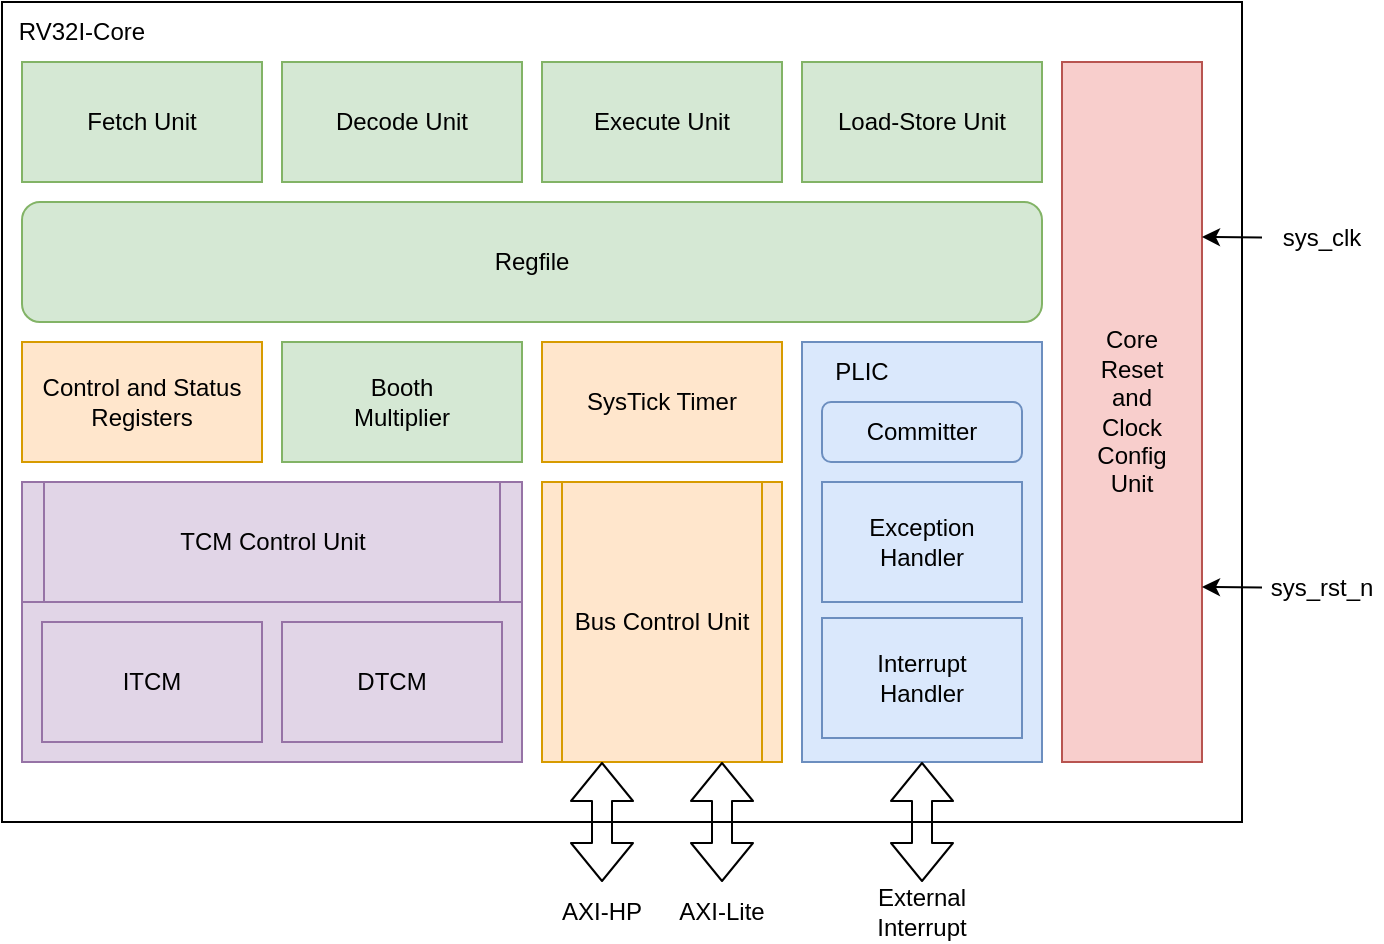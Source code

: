 <mxfile>
    <diagram id="R47-Xvt1OQQCrOgyqOVw" name="第 1 页">
        <mxGraphModel dx="762" dy="574" grid="1" gridSize="10" guides="1" tooltips="1" connect="1" arrows="1" fold="1" page="1" pageScale="1" pageWidth="1169" pageHeight="1654" math="0" shadow="0">
            <root>
                <mxCell id="0"/>
                <mxCell id="1" parent="0"/>
                <mxCell id="2" value="" style="rounded=0;whiteSpace=wrap;html=1;" vertex="1" parent="1">
                    <mxGeometry x="400" y="560" width="620" height="410" as="geometry"/>
                </mxCell>
                <mxCell id="3" value="RV32I-Core" style="text;html=1;strokeColor=none;fillColor=none;align=center;verticalAlign=middle;whiteSpace=wrap;rounded=0;" vertex="1" parent="1">
                    <mxGeometry x="400" y="560" width="80" height="30" as="geometry"/>
                </mxCell>
                <mxCell id="4" value="" style="rounded=0;whiteSpace=wrap;html=1;fillColor=#e1d5e7;strokeColor=#9673a6;" vertex="1" parent="1">
                    <mxGeometry x="410" y="860" width="250" height="80" as="geometry"/>
                </mxCell>
                <mxCell id="9" value="Fetch Unit" style="rounded=0;whiteSpace=wrap;html=1;fillColor=#d5e8d4;strokeColor=#82b366;" vertex="1" parent="1">
                    <mxGeometry x="410" y="590" width="120" height="60" as="geometry"/>
                </mxCell>
                <mxCell id="10" value="Decode Unit" style="rounded=0;whiteSpace=wrap;html=1;fillColor=#d5e8d4;strokeColor=#82b366;" vertex="1" parent="1">
                    <mxGeometry x="540" y="590" width="120" height="60" as="geometry"/>
                </mxCell>
                <mxCell id="11" value="Execute Unit" style="rounded=0;whiteSpace=wrap;html=1;fillColor=#d5e8d4;strokeColor=#82b366;" vertex="1" parent="1">
                    <mxGeometry x="670" y="590" width="120" height="60" as="geometry"/>
                </mxCell>
                <mxCell id="12" value="Load-Store Unit" style="rounded=0;whiteSpace=wrap;html=1;fillColor=#d5e8d4;strokeColor=#82b366;" vertex="1" parent="1">
                    <mxGeometry x="800" y="590" width="120" height="60" as="geometry"/>
                </mxCell>
                <mxCell id="13" value="Regfile" style="rounded=1;whiteSpace=wrap;html=1;fillColor=#d5e8d4;strokeColor=#82b366;" vertex="1" parent="1">
                    <mxGeometry x="410" y="660" width="510" height="60" as="geometry"/>
                </mxCell>
                <mxCell id="16" value="TCM Control Unit" style="shape=process;whiteSpace=wrap;html=1;backgroundOutline=1;size=0.043;fillColor=#e1d5e7;strokeColor=#9673a6;" vertex="1" parent="1">
                    <mxGeometry x="410" y="800" width="250" height="60" as="geometry"/>
                </mxCell>
                <mxCell id="17" value="Bus Control Unit" style="shape=process;whiteSpace=wrap;html=1;backgroundOutline=1;size=0.083;fillColor=#ffe6cc;strokeColor=#d79b00;" vertex="1" parent="1">
                    <mxGeometry x="670" y="800" width="120" height="140" as="geometry"/>
                </mxCell>
                <mxCell id="19" value="Control and Status&lt;br&gt;Registers" style="rounded=0;whiteSpace=wrap;html=1;fillColor=#ffe6cc;strokeColor=#d79b00;" vertex="1" parent="1">
                    <mxGeometry x="410" y="730" width="120" height="60" as="geometry"/>
                </mxCell>
                <mxCell id="20" value="Booth&lt;br&gt;Multiplier" style="rounded=0;whiteSpace=wrap;html=1;fillColor=#d5e8d4;strokeColor=#82b366;" vertex="1" parent="1">
                    <mxGeometry x="540" y="730" width="120" height="60" as="geometry"/>
                </mxCell>
                <mxCell id="21" value="SysTick Timer" style="rounded=0;whiteSpace=wrap;html=1;fillColor=#ffe6cc;strokeColor=#d79b00;" vertex="1" parent="1">
                    <mxGeometry x="670" y="730" width="120" height="60" as="geometry"/>
                </mxCell>
                <mxCell id="22" value="" style="rounded=0;whiteSpace=wrap;html=1;fillColor=#dae8fc;strokeColor=#6c8ebf;" vertex="1" parent="1">
                    <mxGeometry x="800" y="730" width="120" height="210" as="geometry"/>
                </mxCell>
                <mxCell id="23" value="ITCM" style="rounded=0;whiteSpace=wrap;html=1;fillColor=#e1d5e7;strokeColor=#9673a6;" vertex="1" parent="1">
                    <mxGeometry x="420" y="870" width="110" height="60" as="geometry"/>
                </mxCell>
                <mxCell id="24" value="DTCM" style="rounded=0;whiteSpace=wrap;html=1;fillColor=#e1d5e7;strokeColor=#9673a6;" vertex="1" parent="1">
                    <mxGeometry x="540" y="870" width="110" height="60" as="geometry"/>
                </mxCell>
                <mxCell id="25" value="Core&lt;br&gt;Reset&lt;br&gt;and&lt;br&gt;Clock&lt;br&gt;Config&lt;br&gt;Unit" style="rounded=0;whiteSpace=wrap;html=1;fillColor=#f8cecc;strokeColor=#b85450;" vertex="1" parent="1">
                    <mxGeometry x="930" y="590" width="70" height="350" as="geometry"/>
                </mxCell>
                <mxCell id="39" value="AXI-HP" style="text;html=1;strokeColor=none;fillColor=none;align=center;verticalAlign=middle;whiteSpace=wrap;rounded=0;" vertex="1" parent="1">
                    <mxGeometry x="670" y="1000" width="60" height="30" as="geometry"/>
                </mxCell>
                <mxCell id="40" value="AXI-Lite" style="text;html=1;strokeColor=none;fillColor=none;align=center;verticalAlign=middle;whiteSpace=wrap;rounded=0;" vertex="1" parent="1">
                    <mxGeometry x="730" y="1000" width="60" height="30" as="geometry"/>
                </mxCell>
                <mxCell id="42" value="" style="endArrow=classic;html=1;entryX=1;entryY=0.25;entryDx=0;entryDy=0;" edge="1" parent="1" source="45" target="25">
                    <mxGeometry width="50" height="50" relative="1" as="geometry">
                        <mxPoint x="1060" y="678" as="sourcePoint"/>
                        <mxPoint x="1120" y="610" as="targetPoint"/>
                    </mxGeometry>
                </mxCell>
                <mxCell id="44" value="" style="endArrow=classic;html=1;entryX=1;entryY=0.75;entryDx=0;entryDy=0;" edge="1" parent="1" source="46" target="25">
                    <mxGeometry width="50" height="50" relative="1" as="geometry">
                        <mxPoint x="1060" y="853" as="sourcePoint"/>
                        <mxPoint x="1120" y="830" as="targetPoint"/>
                    </mxGeometry>
                </mxCell>
                <mxCell id="45" value="sys_clk" style="text;html=1;strokeColor=none;fillColor=none;align=center;verticalAlign=middle;whiteSpace=wrap;rounded=0;" vertex="1" parent="1">
                    <mxGeometry x="1030" y="663" width="60" height="30" as="geometry"/>
                </mxCell>
                <mxCell id="46" value="sys_rst_n" style="text;html=1;strokeColor=none;fillColor=none;align=center;verticalAlign=middle;whiteSpace=wrap;rounded=0;" vertex="1" parent="1">
                    <mxGeometry x="1030" y="838" width="60" height="30" as="geometry"/>
                </mxCell>
                <mxCell id="53" value="PLIC" style="text;html=1;strokeColor=none;fillColor=none;align=center;verticalAlign=middle;whiteSpace=wrap;rounded=0;" vertex="1" parent="1">
                    <mxGeometry x="800" y="730" width="60" height="30" as="geometry"/>
                </mxCell>
                <mxCell id="54" value="Exception&lt;br&gt;Handler" style="rounded=0;whiteSpace=wrap;html=1;fillColor=#dae8fc;strokeColor=#6c8ebf;" vertex="1" parent="1">
                    <mxGeometry x="810" y="800" width="100" height="60" as="geometry"/>
                </mxCell>
                <mxCell id="55" value="Interrupt&lt;br&gt;Handler" style="rounded=0;whiteSpace=wrap;html=1;fillColor=#dae8fc;strokeColor=#6c8ebf;" vertex="1" parent="1">
                    <mxGeometry x="810" y="868" width="100" height="60" as="geometry"/>
                </mxCell>
                <mxCell id="56" value="" style="shape=flexArrow;endArrow=classic;startArrow=classic;html=1;entryX=0.25;entryY=1;entryDx=0;entryDy=0;" edge="1" parent="1" target="17">
                    <mxGeometry width="100" height="100" relative="1" as="geometry">
                        <mxPoint x="700" y="1000" as="sourcePoint"/>
                        <mxPoint x="720" y="1050" as="targetPoint"/>
                    </mxGeometry>
                </mxCell>
                <mxCell id="57" value="" style="shape=flexArrow;endArrow=classic;startArrow=classic;html=1;entryX=0.75;entryY=1;entryDx=0;entryDy=0;" edge="1" parent="1" target="17">
                    <mxGeometry width="100" height="100" relative="1" as="geometry">
                        <mxPoint x="760" y="1000" as="sourcePoint"/>
                        <mxPoint x="890" y="1010" as="targetPoint"/>
                    </mxGeometry>
                </mxCell>
                <mxCell id="58" value="" style="shape=flexArrow;endArrow=classic;startArrow=classic;html=1;entryX=0.5;entryY=1;entryDx=0;entryDy=0;" edge="1" parent="1" source="59" target="22">
                    <mxGeometry width="100" height="100" relative="1" as="geometry">
                        <mxPoint x="860" y="1000" as="sourcePoint"/>
                        <mxPoint x="990" y="1000" as="targetPoint"/>
                    </mxGeometry>
                </mxCell>
                <mxCell id="59" value="External Interrupt" style="text;html=1;strokeColor=none;fillColor=none;align=center;verticalAlign=middle;whiteSpace=wrap;rounded=0;" vertex="1" parent="1">
                    <mxGeometry x="830" y="1000" width="60" height="30" as="geometry"/>
                </mxCell>
                <mxCell id="60" value="Committer" style="rounded=1;whiteSpace=wrap;html=1;fillColor=#dae8fc;strokeColor=#6c8ebf;" vertex="1" parent="1">
                    <mxGeometry x="810" y="760" width="100" height="30" as="geometry"/>
                </mxCell>
            </root>
        </mxGraphModel>
    </diagram>
</mxfile>